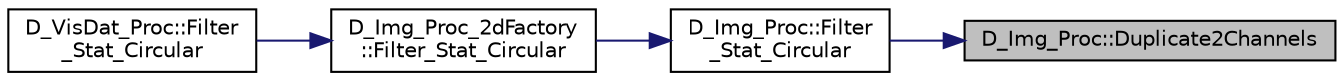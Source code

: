 digraph "D_Img_Proc::Duplicate2Channels"
{
 // LATEX_PDF_SIZE
  edge [fontname="Helvetica",fontsize="10",labelfontname="Helvetica",labelfontsize="10"];
  node [fontname="Helvetica",fontsize="10",shape=record];
  rankdir="RL";
  Node1 [label="D_Img_Proc::Duplicate2Channels",height=0.2,width=0.4,color="black", fillcolor="grey75", style="filled", fontcolor="black",tooltip=" "];
  Node1 -> Node2 [dir="back",color="midnightblue",fontsize="10",style="solid"];
  Node2 [label="D_Img_Proc::Filter\l_Stat_Circular",height=0.2,width=0.4,color="black", fillcolor="white", style="filled",URL="$class_d___img___proc.html#aae12a04c48cbbcc29441f9c1d0a917e6",tooltip=" "];
  Node2 -> Node3 [dir="back",color="midnightblue",fontsize="10",style="solid"];
  Node3 [label="D_Img_Proc_2dFactory\l::Filter_Stat_Circular",height=0.2,width=0.4,color="black", fillcolor="white", style="filled",URL="$class_d___img___proc__2d_factory.html#a7df84db48febdbb948d7dbda374da07a",tooltip=" "];
  Node3 -> Node4 [dir="back",color="midnightblue",fontsize="10",style="solid"];
  Node4 [label="D_VisDat_Proc::Filter\l_Stat_Circular",height=0.2,width=0.4,color="black", fillcolor="white", style="filled",URL="$class_d___vis_dat___proc.html#a4b01a75f2652c28e2170dced40d0fe53",tooltip=" "];
}
